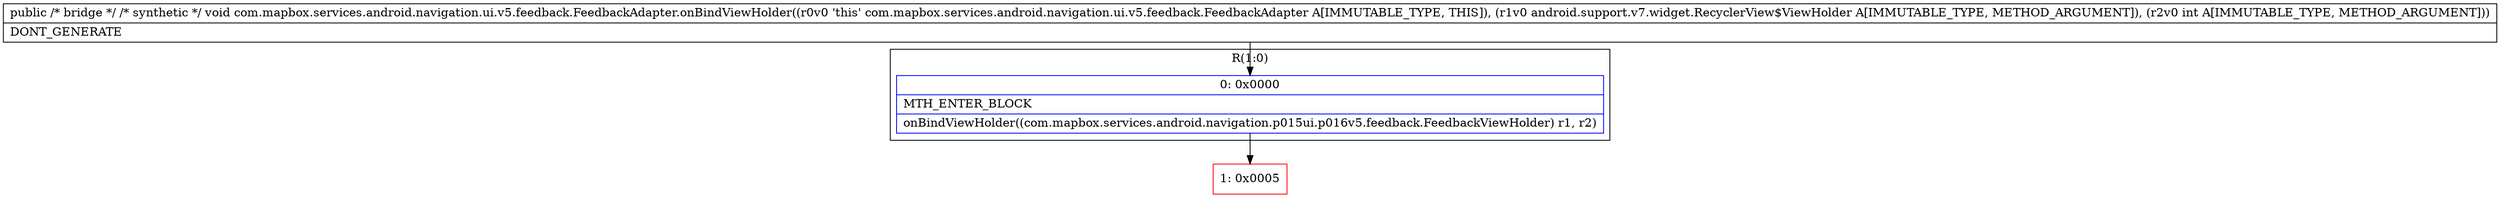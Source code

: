 digraph "CFG forcom.mapbox.services.android.navigation.ui.v5.feedback.FeedbackAdapter.onBindViewHolder(Landroid\/support\/v7\/widget\/RecyclerView$ViewHolder;I)V" {
subgraph cluster_Region_1882031474 {
label = "R(1:0)";
node [shape=record,color=blue];
Node_0 [shape=record,label="{0\:\ 0x0000|MTH_ENTER_BLOCK\l|onBindViewHolder((com.mapbox.services.android.navigation.p015ui.p016v5.feedback.FeedbackViewHolder) r1, r2)\l}"];
}
Node_1 [shape=record,color=red,label="{1\:\ 0x0005}"];
MethodNode[shape=record,label="{public \/* bridge *\/ \/* synthetic *\/ void com.mapbox.services.android.navigation.ui.v5.feedback.FeedbackAdapter.onBindViewHolder((r0v0 'this' com.mapbox.services.android.navigation.ui.v5.feedback.FeedbackAdapter A[IMMUTABLE_TYPE, THIS]), (r1v0 android.support.v7.widget.RecyclerView$ViewHolder A[IMMUTABLE_TYPE, METHOD_ARGUMENT]), (r2v0 int A[IMMUTABLE_TYPE, METHOD_ARGUMENT]))  | DONT_GENERATE\l}"];
MethodNode -> Node_0;
Node_0 -> Node_1;
}

